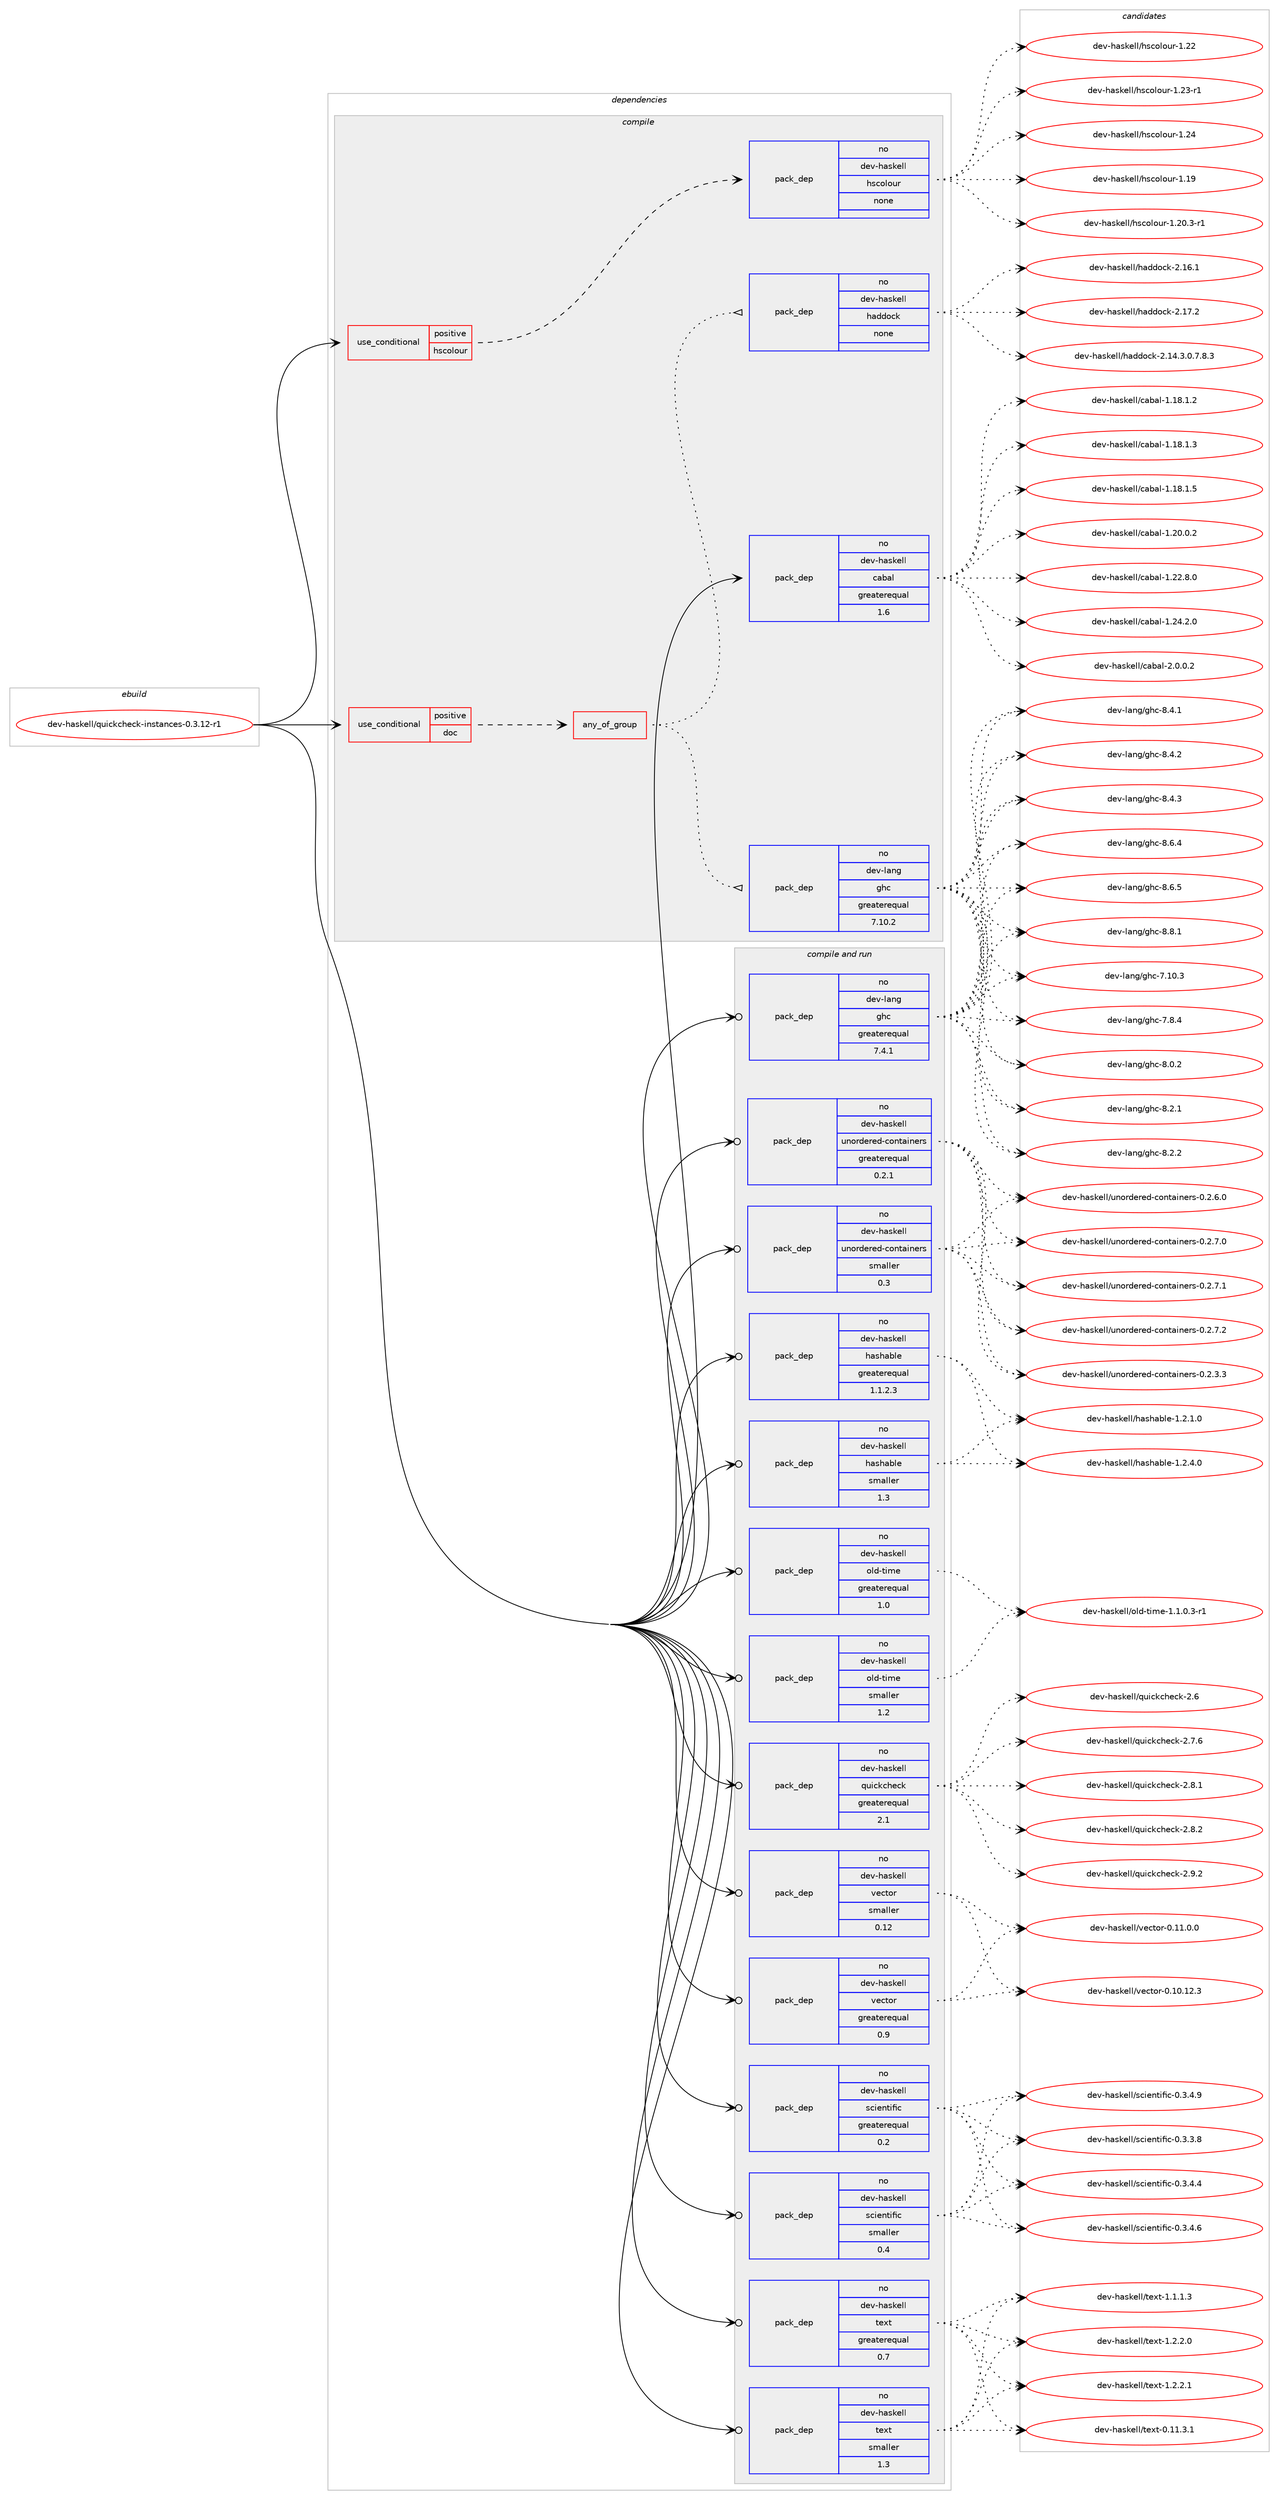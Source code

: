 digraph prolog {

# *************
# Graph options
# *************

newrank=true;
concentrate=true;
compound=true;
graph [rankdir=LR,fontname=Helvetica,fontsize=10,ranksep=1.5];#, ranksep=2.5, nodesep=0.2];
edge  [arrowhead=vee];
node  [fontname=Helvetica,fontsize=10];

# **********
# The ebuild
# **********

subgraph cluster_leftcol {
color=gray;
rank=same;
label=<<i>ebuild</i>>;
id [label="dev-haskell/quickcheck-instances-0.3.12-r1", color=red, width=4, href="../dev-haskell/quickcheck-instances-0.3.12-r1.svg"];
}

# ****************
# The dependencies
# ****************

subgraph cluster_midcol {
color=gray;
label=<<i>dependencies</i>>;
subgraph cluster_compile {
fillcolor="#eeeeee";
style=filled;
label=<<i>compile</i>>;
subgraph cond127284 {
dependency542258 [label=<<TABLE BORDER="0" CELLBORDER="1" CELLSPACING="0" CELLPADDING="4"><TR><TD ROWSPAN="3" CELLPADDING="10">use_conditional</TD></TR><TR><TD>positive</TD></TR><TR><TD>doc</TD></TR></TABLE>>, shape=none, color=red];
subgraph any10375 {
dependency542259 [label=<<TABLE BORDER="0" CELLBORDER="1" CELLSPACING="0" CELLPADDING="4"><TR><TD CELLPADDING="10">any_of_group</TD></TR></TABLE>>, shape=none, color=red];subgraph pack404242 {
dependency542260 [label=<<TABLE BORDER="0" CELLBORDER="1" CELLSPACING="0" CELLPADDING="4" WIDTH="220"><TR><TD ROWSPAN="6" CELLPADDING="30">pack_dep</TD></TR><TR><TD WIDTH="110">no</TD></TR><TR><TD>dev-haskell</TD></TR><TR><TD>haddock</TD></TR><TR><TD>none</TD></TR><TR><TD></TD></TR></TABLE>>, shape=none, color=blue];
}
dependency542259:e -> dependency542260:w [weight=20,style="dotted",arrowhead="oinv"];
subgraph pack404243 {
dependency542261 [label=<<TABLE BORDER="0" CELLBORDER="1" CELLSPACING="0" CELLPADDING="4" WIDTH="220"><TR><TD ROWSPAN="6" CELLPADDING="30">pack_dep</TD></TR><TR><TD WIDTH="110">no</TD></TR><TR><TD>dev-lang</TD></TR><TR><TD>ghc</TD></TR><TR><TD>greaterequal</TD></TR><TR><TD>7.10.2</TD></TR></TABLE>>, shape=none, color=blue];
}
dependency542259:e -> dependency542261:w [weight=20,style="dotted",arrowhead="oinv"];
}
dependency542258:e -> dependency542259:w [weight=20,style="dashed",arrowhead="vee"];
}
id:e -> dependency542258:w [weight=20,style="solid",arrowhead="vee"];
subgraph cond127285 {
dependency542262 [label=<<TABLE BORDER="0" CELLBORDER="1" CELLSPACING="0" CELLPADDING="4"><TR><TD ROWSPAN="3" CELLPADDING="10">use_conditional</TD></TR><TR><TD>positive</TD></TR><TR><TD>hscolour</TD></TR></TABLE>>, shape=none, color=red];
subgraph pack404244 {
dependency542263 [label=<<TABLE BORDER="0" CELLBORDER="1" CELLSPACING="0" CELLPADDING="4" WIDTH="220"><TR><TD ROWSPAN="6" CELLPADDING="30">pack_dep</TD></TR><TR><TD WIDTH="110">no</TD></TR><TR><TD>dev-haskell</TD></TR><TR><TD>hscolour</TD></TR><TR><TD>none</TD></TR><TR><TD></TD></TR></TABLE>>, shape=none, color=blue];
}
dependency542262:e -> dependency542263:w [weight=20,style="dashed",arrowhead="vee"];
}
id:e -> dependency542262:w [weight=20,style="solid",arrowhead="vee"];
subgraph pack404245 {
dependency542264 [label=<<TABLE BORDER="0" CELLBORDER="1" CELLSPACING="0" CELLPADDING="4" WIDTH="220"><TR><TD ROWSPAN="6" CELLPADDING="30">pack_dep</TD></TR><TR><TD WIDTH="110">no</TD></TR><TR><TD>dev-haskell</TD></TR><TR><TD>cabal</TD></TR><TR><TD>greaterequal</TD></TR><TR><TD>1.6</TD></TR></TABLE>>, shape=none, color=blue];
}
id:e -> dependency542264:w [weight=20,style="solid",arrowhead="vee"];
}
subgraph cluster_compileandrun {
fillcolor="#eeeeee";
style=filled;
label=<<i>compile and run</i>>;
subgraph pack404246 {
dependency542265 [label=<<TABLE BORDER="0" CELLBORDER="1" CELLSPACING="0" CELLPADDING="4" WIDTH="220"><TR><TD ROWSPAN="6" CELLPADDING="30">pack_dep</TD></TR><TR><TD WIDTH="110">no</TD></TR><TR><TD>dev-haskell</TD></TR><TR><TD>hashable</TD></TR><TR><TD>greaterequal</TD></TR><TR><TD>1.1.2.3</TD></TR></TABLE>>, shape=none, color=blue];
}
id:e -> dependency542265:w [weight=20,style="solid",arrowhead="odotvee"];
subgraph pack404247 {
dependency542266 [label=<<TABLE BORDER="0" CELLBORDER="1" CELLSPACING="0" CELLPADDING="4" WIDTH="220"><TR><TD ROWSPAN="6" CELLPADDING="30">pack_dep</TD></TR><TR><TD WIDTH="110">no</TD></TR><TR><TD>dev-haskell</TD></TR><TR><TD>hashable</TD></TR><TR><TD>smaller</TD></TR><TR><TD>1.3</TD></TR></TABLE>>, shape=none, color=blue];
}
id:e -> dependency542266:w [weight=20,style="solid",arrowhead="odotvee"];
subgraph pack404248 {
dependency542267 [label=<<TABLE BORDER="0" CELLBORDER="1" CELLSPACING="0" CELLPADDING="4" WIDTH="220"><TR><TD ROWSPAN="6" CELLPADDING="30">pack_dep</TD></TR><TR><TD WIDTH="110">no</TD></TR><TR><TD>dev-haskell</TD></TR><TR><TD>old-time</TD></TR><TR><TD>greaterequal</TD></TR><TR><TD>1.0</TD></TR></TABLE>>, shape=none, color=blue];
}
id:e -> dependency542267:w [weight=20,style="solid",arrowhead="odotvee"];
subgraph pack404249 {
dependency542268 [label=<<TABLE BORDER="0" CELLBORDER="1" CELLSPACING="0" CELLPADDING="4" WIDTH="220"><TR><TD ROWSPAN="6" CELLPADDING="30">pack_dep</TD></TR><TR><TD WIDTH="110">no</TD></TR><TR><TD>dev-haskell</TD></TR><TR><TD>old-time</TD></TR><TR><TD>smaller</TD></TR><TR><TD>1.2</TD></TR></TABLE>>, shape=none, color=blue];
}
id:e -> dependency542268:w [weight=20,style="solid",arrowhead="odotvee"];
subgraph pack404250 {
dependency542269 [label=<<TABLE BORDER="0" CELLBORDER="1" CELLSPACING="0" CELLPADDING="4" WIDTH="220"><TR><TD ROWSPAN="6" CELLPADDING="30">pack_dep</TD></TR><TR><TD WIDTH="110">no</TD></TR><TR><TD>dev-haskell</TD></TR><TR><TD>quickcheck</TD></TR><TR><TD>greaterequal</TD></TR><TR><TD>2.1</TD></TR></TABLE>>, shape=none, color=blue];
}
id:e -> dependency542269:w [weight=20,style="solid",arrowhead="odotvee"];
subgraph pack404251 {
dependency542270 [label=<<TABLE BORDER="0" CELLBORDER="1" CELLSPACING="0" CELLPADDING="4" WIDTH="220"><TR><TD ROWSPAN="6" CELLPADDING="30">pack_dep</TD></TR><TR><TD WIDTH="110">no</TD></TR><TR><TD>dev-haskell</TD></TR><TR><TD>scientific</TD></TR><TR><TD>greaterequal</TD></TR><TR><TD>0.2</TD></TR></TABLE>>, shape=none, color=blue];
}
id:e -> dependency542270:w [weight=20,style="solid",arrowhead="odotvee"];
subgraph pack404252 {
dependency542271 [label=<<TABLE BORDER="0" CELLBORDER="1" CELLSPACING="0" CELLPADDING="4" WIDTH="220"><TR><TD ROWSPAN="6" CELLPADDING="30">pack_dep</TD></TR><TR><TD WIDTH="110">no</TD></TR><TR><TD>dev-haskell</TD></TR><TR><TD>scientific</TD></TR><TR><TD>smaller</TD></TR><TR><TD>0.4</TD></TR></TABLE>>, shape=none, color=blue];
}
id:e -> dependency542271:w [weight=20,style="solid",arrowhead="odotvee"];
subgraph pack404253 {
dependency542272 [label=<<TABLE BORDER="0" CELLBORDER="1" CELLSPACING="0" CELLPADDING="4" WIDTH="220"><TR><TD ROWSPAN="6" CELLPADDING="30">pack_dep</TD></TR><TR><TD WIDTH="110">no</TD></TR><TR><TD>dev-haskell</TD></TR><TR><TD>text</TD></TR><TR><TD>greaterequal</TD></TR><TR><TD>0.7</TD></TR></TABLE>>, shape=none, color=blue];
}
id:e -> dependency542272:w [weight=20,style="solid",arrowhead="odotvee"];
subgraph pack404254 {
dependency542273 [label=<<TABLE BORDER="0" CELLBORDER="1" CELLSPACING="0" CELLPADDING="4" WIDTH="220"><TR><TD ROWSPAN="6" CELLPADDING="30">pack_dep</TD></TR><TR><TD WIDTH="110">no</TD></TR><TR><TD>dev-haskell</TD></TR><TR><TD>text</TD></TR><TR><TD>smaller</TD></TR><TR><TD>1.3</TD></TR></TABLE>>, shape=none, color=blue];
}
id:e -> dependency542273:w [weight=20,style="solid",arrowhead="odotvee"];
subgraph pack404255 {
dependency542274 [label=<<TABLE BORDER="0" CELLBORDER="1" CELLSPACING="0" CELLPADDING="4" WIDTH="220"><TR><TD ROWSPAN="6" CELLPADDING="30">pack_dep</TD></TR><TR><TD WIDTH="110">no</TD></TR><TR><TD>dev-haskell</TD></TR><TR><TD>unordered-containers</TD></TR><TR><TD>greaterequal</TD></TR><TR><TD>0.2.1</TD></TR></TABLE>>, shape=none, color=blue];
}
id:e -> dependency542274:w [weight=20,style="solid",arrowhead="odotvee"];
subgraph pack404256 {
dependency542275 [label=<<TABLE BORDER="0" CELLBORDER="1" CELLSPACING="0" CELLPADDING="4" WIDTH="220"><TR><TD ROWSPAN="6" CELLPADDING="30">pack_dep</TD></TR><TR><TD WIDTH="110">no</TD></TR><TR><TD>dev-haskell</TD></TR><TR><TD>unordered-containers</TD></TR><TR><TD>smaller</TD></TR><TR><TD>0.3</TD></TR></TABLE>>, shape=none, color=blue];
}
id:e -> dependency542275:w [weight=20,style="solid",arrowhead="odotvee"];
subgraph pack404257 {
dependency542276 [label=<<TABLE BORDER="0" CELLBORDER="1" CELLSPACING="0" CELLPADDING="4" WIDTH="220"><TR><TD ROWSPAN="6" CELLPADDING="30">pack_dep</TD></TR><TR><TD WIDTH="110">no</TD></TR><TR><TD>dev-haskell</TD></TR><TR><TD>vector</TD></TR><TR><TD>greaterequal</TD></TR><TR><TD>0.9</TD></TR></TABLE>>, shape=none, color=blue];
}
id:e -> dependency542276:w [weight=20,style="solid",arrowhead="odotvee"];
subgraph pack404258 {
dependency542277 [label=<<TABLE BORDER="0" CELLBORDER="1" CELLSPACING="0" CELLPADDING="4" WIDTH="220"><TR><TD ROWSPAN="6" CELLPADDING="30">pack_dep</TD></TR><TR><TD WIDTH="110">no</TD></TR><TR><TD>dev-haskell</TD></TR><TR><TD>vector</TD></TR><TR><TD>smaller</TD></TR><TR><TD>0.12</TD></TR></TABLE>>, shape=none, color=blue];
}
id:e -> dependency542277:w [weight=20,style="solid",arrowhead="odotvee"];
subgraph pack404259 {
dependency542278 [label=<<TABLE BORDER="0" CELLBORDER="1" CELLSPACING="0" CELLPADDING="4" WIDTH="220"><TR><TD ROWSPAN="6" CELLPADDING="30">pack_dep</TD></TR><TR><TD WIDTH="110">no</TD></TR><TR><TD>dev-lang</TD></TR><TR><TD>ghc</TD></TR><TR><TD>greaterequal</TD></TR><TR><TD>7.4.1</TD></TR></TABLE>>, shape=none, color=blue];
}
id:e -> dependency542278:w [weight=20,style="solid",arrowhead="odotvee"];
}
subgraph cluster_run {
fillcolor="#eeeeee";
style=filled;
label=<<i>run</i>>;
}
}

# **************
# The candidates
# **************

subgraph cluster_choices {
rank=same;
color=gray;
label=<<i>candidates</i>>;

subgraph choice404242 {
color=black;
nodesep=1;
choice1001011184510497115107101108108471049710010011199107455046495246514648465546564651 [label="dev-haskell/haddock-2.14.3.0.7.8.3", color=red, width=4,href="../dev-haskell/haddock-2.14.3.0.7.8.3.svg"];
choice100101118451049711510710110810847104971001001119910745504649544649 [label="dev-haskell/haddock-2.16.1", color=red, width=4,href="../dev-haskell/haddock-2.16.1.svg"];
choice100101118451049711510710110810847104971001001119910745504649554650 [label="dev-haskell/haddock-2.17.2", color=red, width=4,href="../dev-haskell/haddock-2.17.2.svg"];
dependency542260:e -> choice1001011184510497115107101108108471049710010011199107455046495246514648465546564651:w [style=dotted,weight="100"];
dependency542260:e -> choice100101118451049711510710110810847104971001001119910745504649544649:w [style=dotted,weight="100"];
dependency542260:e -> choice100101118451049711510710110810847104971001001119910745504649554650:w [style=dotted,weight="100"];
}
subgraph choice404243 {
color=black;
nodesep=1;
choice1001011184510897110103471031049945554649484651 [label="dev-lang/ghc-7.10.3", color=red, width=4,href="../dev-lang/ghc-7.10.3.svg"];
choice10010111845108971101034710310499455546564652 [label="dev-lang/ghc-7.8.4", color=red, width=4,href="../dev-lang/ghc-7.8.4.svg"];
choice10010111845108971101034710310499455646484650 [label="dev-lang/ghc-8.0.2", color=red, width=4,href="../dev-lang/ghc-8.0.2.svg"];
choice10010111845108971101034710310499455646504649 [label="dev-lang/ghc-8.2.1", color=red, width=4,href="../dev-lang/ghc-8.2.1.svg"];
choice10010111845108971101034710310499455646504650 [label="dev-lang/ghc-8.2.2", color=red, width=4,href="../dev-lang/ghc-8.2.2.svg"];
choice10010111845108971101034710310499455646524649 [label="dev-lang/ghc-8.4.1", color=red, width=4,href="../dev-lang/ghc-8.4.1.svg"];
choice10010111845108971101034710310499455646524650 [label="dev-lang/ghc-8.4.2", color=red, width=4,href="../dev-lang/ghc-8.4.2.svg"];
choice10010111845108971101034710310499455646524651 [label="dev-lang/ghc-8.4.3", color=red, width=4,href="../dev-lang/ghc-8.4.3.svg"];
choice10010111845108971101034710310499455646544652 [label="dev-lang/ghc-8.6.4", color=red, width=4,href="../dev-lang/ghc-8.6.4.svg"];
choice10010111845108971101034710310499455646544653 [label="dev-lang/ghc-8.6.5", color=red, width=4,href="../dev-lang/ghc-8.6.5.svg"];
choice10010111845108971101034710310499455646564649 [label="dev-lang/ghc-8.8.1", color=red, width=4,href="../dev-lang/ghc-8.8.1.svg"];
dependency542261:e -> choice1001011184510897110103471031049945554649484651:w [style=dotted,weight="100"];
dependency542261:e -> choice10010111845108971101034710310499455546564652:w [style=dotted,weight="100"];
dependency542261:e -> choice10010111845108971101034710310499455646484650:w [style=dotted,weight="100"];
dependency542261:e -> choice10010111845108971101034710310499455646504649:w [style=dotted,weight="100"];
dependency542261:e -> choice10010111845108971101034710310499455646504650:w [style=dotted,weight="100"];
dependency542261:e -> choice10010111845108971101034710310499455646524649:w [style=dotted,weight="100"];
dependency542261:e -> choice10010111845108971101034710310499455646524650:w [style=dotted,weight="100"];
dependency542261:e -> choice10010111845108971101034710310499455646524651:w [style=dotted,weight="100"];
dependency542261:e -> choice10010111845108971101034710310499455646544652:w [style=dotted,weight="100"];
dependency542261:e -> choice10010111845108971101034710310499455646544653:w [style=dotted,weight="100"];
dependency542261:e -> choice10010111845108971101034710310499455646564649:w [style=dotted,weight="100"];
}
subgraph choice404244 {
color=black;
nodesep=1;
choice100101118451049711510710110810847104115991111081111171144549464957 [label="dev-haskell/hscolour-1.19", color=red, width=4,href="../dev-haskell/hscolour-1.19.svg"];
choice10010111845104971151071011081084710411599111108111117114454946504846514511449 [label="dev-haskell/hscolour-1.20.3-r1", color=red, width=4,href="../dev-haskell/hscolour-1.20.3-r1.svg"];
choice100101118451049711510710110810847104115991111081111171144549465050 [label="dev-haskell/hscolour-1.22", color=red, width=4,href="../dev-haskell/hscolour-1.22.svg"];
choice1001011184510497115107101108108471041159911110811111711445494650514511449 [label="dev-haskell/hscolour-1.23-r1", color=red, width=4,href="../dev-haskell/hscolour-1.23-r1.svg"];
choice100101118451049711510710110810847104115991111081111171144549465052 [label="dev-haskell/hscolour-1.24", color=red, width=4,href="../dev-haskell/hscolour-1.24.svg"];
dependency542263:e -> choice100101118451049711510710110810847104115991111081111171144549464957:w [style=dotted,weight="100"];
dependency542263:e -> choice10010111845104971151071011081084710411599111108111117114454946504846514511449:w [style=dotted,weight="100"];
dependency542263:e -> choice100101118451049711510710110810847104115991111081111171144549465050:w [style=dotted,weight="100"];
dependency542263:e -> choice1001011184510497115107101108108471041159911110811111711445494650514511449:w [style=dotted,weight="100"];
dependency542263:e -> choice100101118451049711510710110810847104115991111081111171144549465052:w [style=dotted,weight="100"];
}
subgraph choice404245 {
color=black;
nodesep=1;
choice10010111845104971151071011081084799979897108454946495646494650 [label="dev-haskell/cabal-1.18.1.2", color=red, width=4,href="../dev-haskell/cabal-1.18.1.2.svg"];
choice10010111845104971151071011081084799979897108454946495646494651 [label="dev-haskell/cabal-1.18.1.3", color=red, width=4,href="../dev-haskell/cabal-1.18.1.3.svg"];
choice10010111845104971151071011081084799979897108454946495646494653 [label="dev-haskell/cabal-1.18.1.5", color=red, width=4,href="../dev-haskell/cabal-1.18.1.5.svg"];
choice10010111845104971151071011081084799979897108454946504846484650 [label="dev-haskell/cabal-1.20.0.2", color=red, width=4,href="../dev-haskell/cabal-1.20.0.2.svg"];
choice10010111845104971151071011081084799979897108454946505046564648 [label="dev-haskell/cabal-1.22.8.0", color=red, width=4,href="../dev-haskell/cabal-1.22.8.0.svg"];
choice10010111845104971151071011081084799979897108454946505246504648 [label="dev-haskell/cabal-1.24.2.0", color=red, width=4,href="../dev-haskell/cabal-1.24.2.0.svg"];
choice100101118451049711510710110810847999798971084550464846484650 [label="dev-haskell/cabal-2.0.0.2", color=red, width=4,href="../dev-haskell/cabal-2.0.0.2.svg"];
dependency542264:e -> choice10010111845104971151071011081084799979897108454946495646494650:w [style=dotted,weight="100"];
dependency542264:e -> choice10010111845104971151071011081084799979897108454946495646494651:w [style=dotted,weight="100"];
dependency542264:e -> choice10010111845104971151071011081084799979897108454946495646494653:w [style=dotted,weight="100"];
dependency542264:e -> choice10010111845104971151071011081084799979897108454946504846484650:w [style=dotted,weight="100"];
dependency542264:e -> choice10010111845104971151071011081084799979897108454946505046564648:w [style=dotted,weight="100"];
dependency542264:e -> choice10010111845104971151071011081084799979897108454946505246504648:w [style=dotted,weight="100"];
dependency542264:e -> choice100101118451049711510710110810847999798971084550464846484650:w [style=dotted,weight="100"];
}
subgraph choice404246 {
color=black;
nodesep=1;
choice1001011184510497115107101108108471049711510497981081014549465046494648 [label="dev-haskell/hashable-1.2.1.0", color=red, width=4,href="../dev-haskell/hashable-1.2.1.0.svg"];
choice1001011184510497115107101108108471049711510497981081014549465046524648 [label="dev-haskell/hashable-1.2.4.0", color=red, width=4,href="../dev-haskell/hashable-1.2.4.0.svg"];
dependency542265:e -> choice1001011184510497115107101108108471049711510497981081014549465046494648:w [style=dotted,weight="100"];
dependency542265:e -> choice1001011184510497115107101108108471049711510497981081014549465046524648:w [style=dotted,weight="100"];
}
subgraph choice404247 {
color=black;
nodesep=1;
choice1001011184510497115107101108108471049711510497981081014549465046494648 [label="dev-haskell/hashable-1.2.1.0", color=red, width=4,href="../dev-haskell/hashable-1.2.1.0.svg"];
choice1001011184510497115107101108108471049711510497981081014549465046524648 [label="dev-haskell/hashable-1.2.4.0", color=red, width=4,href="../dev-haskell/hashable-1.2.4.0.svg"];
dependency542266:e -> choice1001011184510497115107101108108471049711510497981081014549465046494648:w [style=dotted,weight="100"];
dependency542266:e -> choice1001011184510497115107101108108471049711510497981081014549465046524648:w [style=dotted,weight="100"];
}
subgraph choice404248 {
color=black;
nodesep=1;
choice1001011184510497115107101108108471111081004511610510910145494649464846514511449 [label="dev-haskell/old-time-1.1.0.3-r1", color=red, width=4,href="../dev-haskell/old-time-1.1.0.3-r1.svg"];
dependency542267:e -> choice1001011184510497115107101108108471111081004511610510910145494649464846514511449:w [style=dotted,weight="100"];
}
subgraph choice404249 {
color=black;
nodesep=1;
choice1001011184510497115107101108108471111081004511610510910145494649464846514511449 [label="dev-haskell/old-time-1.1.0.3-r1", color=red, width=4,href="../dev-haskell/old-time-1.1.0.3-r1.svg"];
dependency542268:e -> choice1001011184510497115107101108108471111081004511610510910145494649464846514511449:w [style=dotted,weight="100"];
}
subgraph choice404250 {
color=black;
nodesep=1;
choice10010111845104971151071011081084711311710599107991041019910745504654 [label="dev-haskell/quickcheck-2.6", color=red, width=4,href="../dev-haskell/quickcheck-2.6.svg"];
choice100101118451049711510710110810847113117105991079910410199107455046554654 [label="dev-haskell/quickcheck-2.7.6", color=red, width=4,href="../dev-haskell/quickcheck-2.7.6.svg"];
choice100101118451049711510710110810847113117105991079910410199107455046564649 [label="dev-haskell/quickcheck-2.8.1", color=red, width=4,href="../dev-haskell/quickcheck-2.8.1.svg"];
choice100101118451049711510710110810847113117105991079910410199107455046564650 [label="dev-haskell/quickcheck-2.8.2", color=red, width=4,href="../dev-haskell/quickcheck-2.8.2.svg"];
choice100101118451049711510710110810847113117105991079910410199107455046574650 [label="dev-haskell/quickcheck-2.9.2", color=red, width=4,href="../dev-haskell/quickcheck-2.9.2.svg"];
dependency542269:e -> choice10010111845104971151071011081084711311710599107991041019910745504654:w [style=dotted,weight="100"];
dependency542269:e -> choice100101118451049711510710110810847113117105991079910410199107455046554654:w [style=dotted,weight="100"];
dependency542269:e -> choice100101118451049711510710110810847113117105991079910410199107455046564649:w [style=dotted,weight="100"];
dependency542269:e -> choice100101118451049711510710110810847113117105991079910410199107455046564650:w [style=dotted,weight="100"];
dependency542269:e -> choice100101118451049711510710110810847113117105991079910410199107455046574650:w [style=dotted,weight="100"];
}
subgraph choice404251 {
color=black;
nodesep=1;
choice10010111845104971151071011081084711599105101110116105102105994548465146514656 [label="dev-haskell/scientific-0.3.3.8", color=red, width=4,href="../dev-haskell/scientific-0.3.3.8.svg"];
choice10010111845104971151071011081084711599105101110116105102105994548465146524652 [label="dev-haskell/scientific-0.3.4.4", color=red, width=4,href="../dev-haskell/scientific-0.3.4.4.svg"];
choice10010111845104971151071011081084711599105101110116105102105994548465146524654 [label="dev-haskell/scientific-0.3.4.6", color=red, width=4,href="../dev-haskell/scientific-0.3.4.6.svg"];
choice10010111845104971151071011081084711599105101110116105102105994548465146524657 [label="dev-haskell/scientific-0.3.4.9", color=red, width=4,href="../dev-haskell/scientific-0.3.4.9.svg"];
dependency542270:e -> choice10010111845104971151071011081084711599105101110116105102105994548465146514656:w [style=dotted,weight="100"];
dependency542270:e -> choice10010111845104971151071011081084711599105101110116105102105994548465146524652:w [style=dotted,weight="100"];
dependency542270:e -> choice10010111845104971151071011081084711599105101110116105102105994548465146524654:w [style=dotted,weight="100"];
dependency542270:e -> choice10010111845104971151071011081084711599105101110116105102105994548465146524657:w [style=dotted,weight="100"];
}
subgraph choice404252 {
color=black;
nodesep=1;
choice10010111845104971151071011081084711599105101110116105102105994548465146514656 [label="dev-haskell/scientific-0.3.3.8", color=red, width=4,href="../dev-haskell/scientific-0.3.3.8.svg"];
choice10010111845104971151071011081084711599105101110116105102105994548465146524652 [label="dev-haskell/scientific-0.3.4.4", color=red, width=4,href="../dev-haskell/scientific-0.3.4.4.svg"];
choice10010111845104971151071011081084711599105101110116105102105994548465146524654 [label="dev-haskell/scientific-0.3.4.6", color=red, width=4,href="../dev-haskell/scientific-0.3.4.6.svg"];
choice10010111845104971151071011081084711599105101110116105102105994548465146524657 [label="dev-haskell/scientific-0.3.4.9", color=red, width=4,href="../dev-haskell/scientific-0.3.4.9.svg"];
dependency542271:e -> choice10010111845104971151071011081084711599105101110116105102105994548465146514656:w [style=dotted,weight="100"];
dependency542271:e -> choice10010111845104971151071011081084711599105101110116105102105994548465146524652:w [style=dotted,weight="100"];
dependency542271:e -> choice10010111845104971151071011081084711599105101110116105102105994548465146524654:w [style=dotted,weight="100"];
dependency542271:e -> choice10010111845104971151071011081084711599105101110116105102105994548465146524657:w [style=dotted,weight="100"];
}
subgraph choice404253 {
color=black;
nodesep=1;
choice100101118451049711510710110810847116101120116454846494946514649 [label="dev-haskell/text-0.11.3.1", color=red, width=4,href="../dev-haskell/text-0.11.3.1.svg"];
choice1001011184510497115107101108108471161011201164549464946494651 [label="dev-haskell/text-1.1.1.3", color=red, width=4,href="../dev-haskell/text-1.1.1.3.svg"];
choice1001011184510497115107101108108471161011201164549465046504648 [label="dev-haskell/text-1.2.2.0", color=red, width=4,href="../dev-haskell/text-1.2.2.0.svg"];
choice1001011184510497115107101108108471161011201164549465046504649 [label="dev-haskell/text-1.2.2.1", color=red, width=4,href="../dev-haskell/text-1.2.2.1.svg"];
dependency542272:e -> choice100101118451049711510710110810847116101120116454846494946514649:w [style=dotted,weight="100"];
dependency542272:e -> choice1001011184510497115107101108108471161011201164549464946494651:w [style=dotted,weight="100"];
dependency542272:e -> choice1001011184510497115107101108108471161011201164549465046504648:w [style=dotted,weight="100"];
dependency542272:e -> choice1001011184510497115107101108108471161011201164549465046504649:w [style=dotted,weight="100"];
}
subgraph choice404254 {
color=black;
nodesep=1;
choice100101118451049711510710110810847116101120116454846494946514649 [label="dev-haskell/text-0.11.3.1", color=red, width=4,href="../dev-haskell/text-0.11.3.1.svg"];
choice1001011184510497115107101108108471161011201164549464946494651 [label="dev-haskell/text-1.1.1.3", color=red, width=4,href="../dev-haskell/text-1.1.1.3.svg"];
choice1001011184510497115107101108108471161011201164549465046504648 [label="dev-haskell/text-1.2.2.0", color=red, width=4,href="../dev-haskell/text-1.2.2.0.svg"];
choice1001011184510497115107101108108471161011201164549465046504649 [label="dev-haskell/text-1.2.2.1", color=red, width=4,href="../dev-haskell/text-1.2.2.1.svg"];
dependency542273:e -> choice100101118451049711510710110810847116101120116454846494946514649:w [style=dotted,weight="100"];
dependency542273:e -> choice1001011184510497115107101108108471161011201164549464946494651:w [style=dotted,weight="100"];
dependency542273:e -> choice1001011184510497115107101108108471161011201164549465046504648:w [style=dotted,weight="100"];
dependency542273:e -> choice1001011184510497115107101108108471161011201164549465046504649:w [style=dotted,weight="100"];
}
subgraph choice404255 {
color=black;
nodesep=1;
choice1001011184510497115107101108108471171101111141001011141011004599111110116971051101011141154548465046514651 [label="dev-haskell/unordered-containers-0.2.3.3", color=red, width=4,href="../dev-haskell/unordered-containers-0.2.3.3.svg"];
choice1001011184510497115107101108108471171101111141001011141011004599111110116971051101011141154548465046544648 [label="dev-haskell/unordered-containers-0.2.6.0", color=red, width=4,href="../dev-haskell/unordered-containers-0.2.6.0.svg"];
choice1001011184510497115107101108108471171101111141001011141011004599111110116971051101011141154548465046554648 [label="dev-haskell/unordered-containers-0.2.7.0", color=red, width=4,href="../dev-haskell/unordered-containers-0.2.7.0.svg"];
choice1001011184510497115107101108108471171101111141001011141011004599111110116971051101011141154548465046554649 [label="dev-haskell/unordered-containers-0.2.7.1", color=red, width=4,href="../dev-haskell/unordered-containers-0.2.7.1.svg"];
choice1001011184510497115107101108108471171101111141001011141011004599111110116971051101011141154548465046554650 [label="dev-haskell/unordered-containers-0.2.7.2", color=red, width=4,href="../dev-haskell/unordered-containers-0.2.7.2.svg"];
dependency542274:e -> choice1001011184510497115107101108108471171101111141001011141011004599111110116971051101011141154548465046514651:w [style=dotted,weight="100"];
dependency542274:e -> choice1001011184510497115107101108108471171101111141001011141011004599111110116971051101011141154548465046544648:w [style=dotted,weight="100"];
dependency542274:e -> choice1001011184510497115107101108108471171101111141001011141011004599111110116971051101011141154548465046554648:w [style=dotted,weight="100"];
dependency542274:e -> choice1001011184510497115107101108108471171101111141001011141011004599111110116971051101011141154548465046554649:w [style=dotted,weight="100"];
dependency542274:e -> choice1001011184510497115107101108108471171101111141001011141011004599111110116971051101011141154548465046554650:w [style=dotted,weight="100"];
}
subgraph choice404256 {
color=black;
nodesep=1;
choice1001011184510497115107101108108471171101111141001011141011004599111110116971051101011141154548465046514651 [label="dev-haskell/unordered-containers-0.2.3.3", color=red, width=4,href="../dev-haskell/unordered-containers-0.2.3.3.svg"];
choice1001011184510497115107101108108471171101111141001011141011004599111110116971051101011141154548465046544648 [label="dev-haskell/unordered-containers-0.2.6.0", color=red, width=4,href="../dev-haskell/unordered-containers-0.2.6.0.svg"];
choice1001011184510497115107101108108471171101111141001011141011004599111110116971051101011141154548465046554648 [label="dev-haskell/unordered-containers-0.2.7.0", color=red, width=4,href="../dev-haskell/unordered-containers-0.2.7.0.svg"];
choice1001011184510497115107101108108471171101111141001011141011004599111110116971051101011141154548465046554649 [label="dev-haskell/unordered-containers-0.2.7.1", color=red, width=4,href="../dev-haskell/unordered-containers-0.2.7.1.svg"];
choice1001011184510497115107101108108471171101111141001011141011004599111110116971051101011141154548465046554650 [label="dev-haskell/unordered-containers-0.2.7.2", color=red, width=4,href="../dev-haskell/unordered-containers-0.2.7.2.svg"];
dependency542275:e -> choice1001011184510497115107101108108471171101111141001011141011004599111110116971051101011141154548465046514651:w [style=dotted,weight="100"];
dependency542275:e -> choice1001011184510497115107101108108471171101111141001011141011004599111110116971051101011141154548465046544648:w [style=dotted,weight="100"];
dependency542275:e -> choice1001011184510497115107101108108471171101111141001011141011004599111110116971051101011141154548465046554648:w [style=dotted,weight="100"];
dependency542275:e -> choice1001011184510497115107101108108471171101111141001011141011004599111110116971051101011141154548465046554649:w [style=dotted,weight="100"];
dependency542275:e -> choice1001011184510497115107101108108471171101111141001011141011004599111110116971051101011141154548465046554650:w [style=dotted,weight="100"];
}
subgraph choice404257 {
color=black;
nodesep=1;
choice1001011184510497115107101108108471181019911611111445484649484649504651 [label="dev-haskell/vector-0.10.12.3", color=red, width=4,href="../dev-haskell/vector-0.10.12.3.svg"];
choice10010111845104971151071011081084711810199116111114454846494946484648 [label="dev-haskell/vector-0.11.0.0", color=red, width=4,href="../dev-haskell/vector-0.11.0.0.svg"];
dependency542276:e -> choice1001011184510497115107101108108471181019911611111445484649484649504651:w [style=dotted,weight="100"];
dependency542276:e -> choice10010111845104971151071011081084711810199116111114454846494946484648:w [style=dotted,weight="100"];
}
subgraph choice404258 {
color=black;
nodesep=1;
choice1001011184510497115107101108108471181019911611111445484649484649504651 [label="dev-haskell/vector-0.10.12.3", color=red, width=4,href="../dev-haskell/vector-0.10.12.3.svg"];
choice10010111845104971151071011081084711810199116111114454846494946484648 [label="dev-haskell/vector-0.11.0.0", color=red, width=4,href="../dev-haskell/vector-0.11.0.0.svg"];
dependency542277:e -> choice1001011184510497115107101108108471181019911611111445484649484649504651:w [style=dotted,weight="100"];
dependency542277:e -> choice10010111845104971151071011081084711810199116111114454846494946484648:w [style=dotted,weight="100"];
}
subgraph choice404259 {
color=black;
nodesep=1;
choice1001011184510897110103471031049945554649484651 [label="dev-lang/ghc-7.10.3", color=red, width=4,href="../dev-lang/ghc-7.10.3.svg"];
choice10010111845108971101034710310499455546564652 [label="dev-lang/ghc-7.8.4", color=red, width=4,href="../dev-lang/ghc-7.8.4.svg"];
choice10010111845108971101034710310499455646484650 [label="dev-lang/ghc-8.0.2", color=red, width=4,href="../dev-lang/ghc-8.0.2.svg"];
choice10010111845108971101034710310499455646504649 [label="dev-lang/ghc-8.2.1", color=red, width=4,href="../dev-lang/ghc-8.2.1.svg"];
choice10010111845108971101034710310499455646504650 [label="dev-lang/ghc-8.2.2", color=red, width=4,href="../dev-lang/ghc-8.2.2.svg"];
choice10010111845108971101034710310499455646524649 [label="dev-lang/ghc-8.4.1", color=red, width=4,href="../dev-lang/ghc-8.4.1.svg"];
choice10010111845108971101034710310499455646524650 [label="dev-lang/ghc-8.4.2", color=red, width=4,href="../dev-lang/ghc-8.4.2.svg"];
choice10010111845108971101034710310499455646524651 [label="dev-lang/ghc-8.4.3", color=red, width=4,href="../dev-lang/ghc-8.4.3.svg"];
choice10010111845108971101034710310499455646544652 [label="dev-lang/ghc-8.6.4", color=red, width=4,href="../dev-lang/ghc-8.6.4.svg"];
choice10010111845108971101034710310499455646544653 [label="dev-lang/ghc-8.6.5", color=red, width=4,href="../dev-lang/ghc-8.6.5.svg"];
choice10010111845108971101034710310499455646564649 [label="dev-lang/ghc-8.8.1", color=red, width=4,href="../dev-lang/ghc-8.8.1.svg"];
dependency542278:e -> choice1001011184510897110103471031049945554649484651:w [style=dotted,weight="100"];
dependency542278:e -> choice10010111845108971101034710310499455546564652:w [style=dotted,weight="100"];
dependency542278:e -> choice10010111845108971101034710310499455646484650:w [style=dotted,weight="100"];
dependency542278:e -> choice10010111845108971101034710310499455646504649:w [style=dotted,weight="100"];
dependency542278:e -> choice10010111845108971101034710310499455646504650:w [style=dotted,weight="100"];
dependency542278:e -> choice10010111845108971101034710310499455646524649:w [style=dotted,weight="100"];
dependency542278:e -> choice10010111845108971101034710310499455646524650:w [style=dotted,weight="100"];
dependency542278:e -> choice10010111845108971101034710310499455646524651:w [style=dotted,weight="100"];
dependency542278:e -> choice10010111845108971101034710310499455646544652:w [style=dotted,weight="100"];
dependency542278:e -> choice10010111845108971101034710310499455646544653:w [style=dotted,weight="100"];
dependency542278:e -> choice10010111845108971101034710310499455646564649:w [style=dotted,weight="100"];
}
}

}
